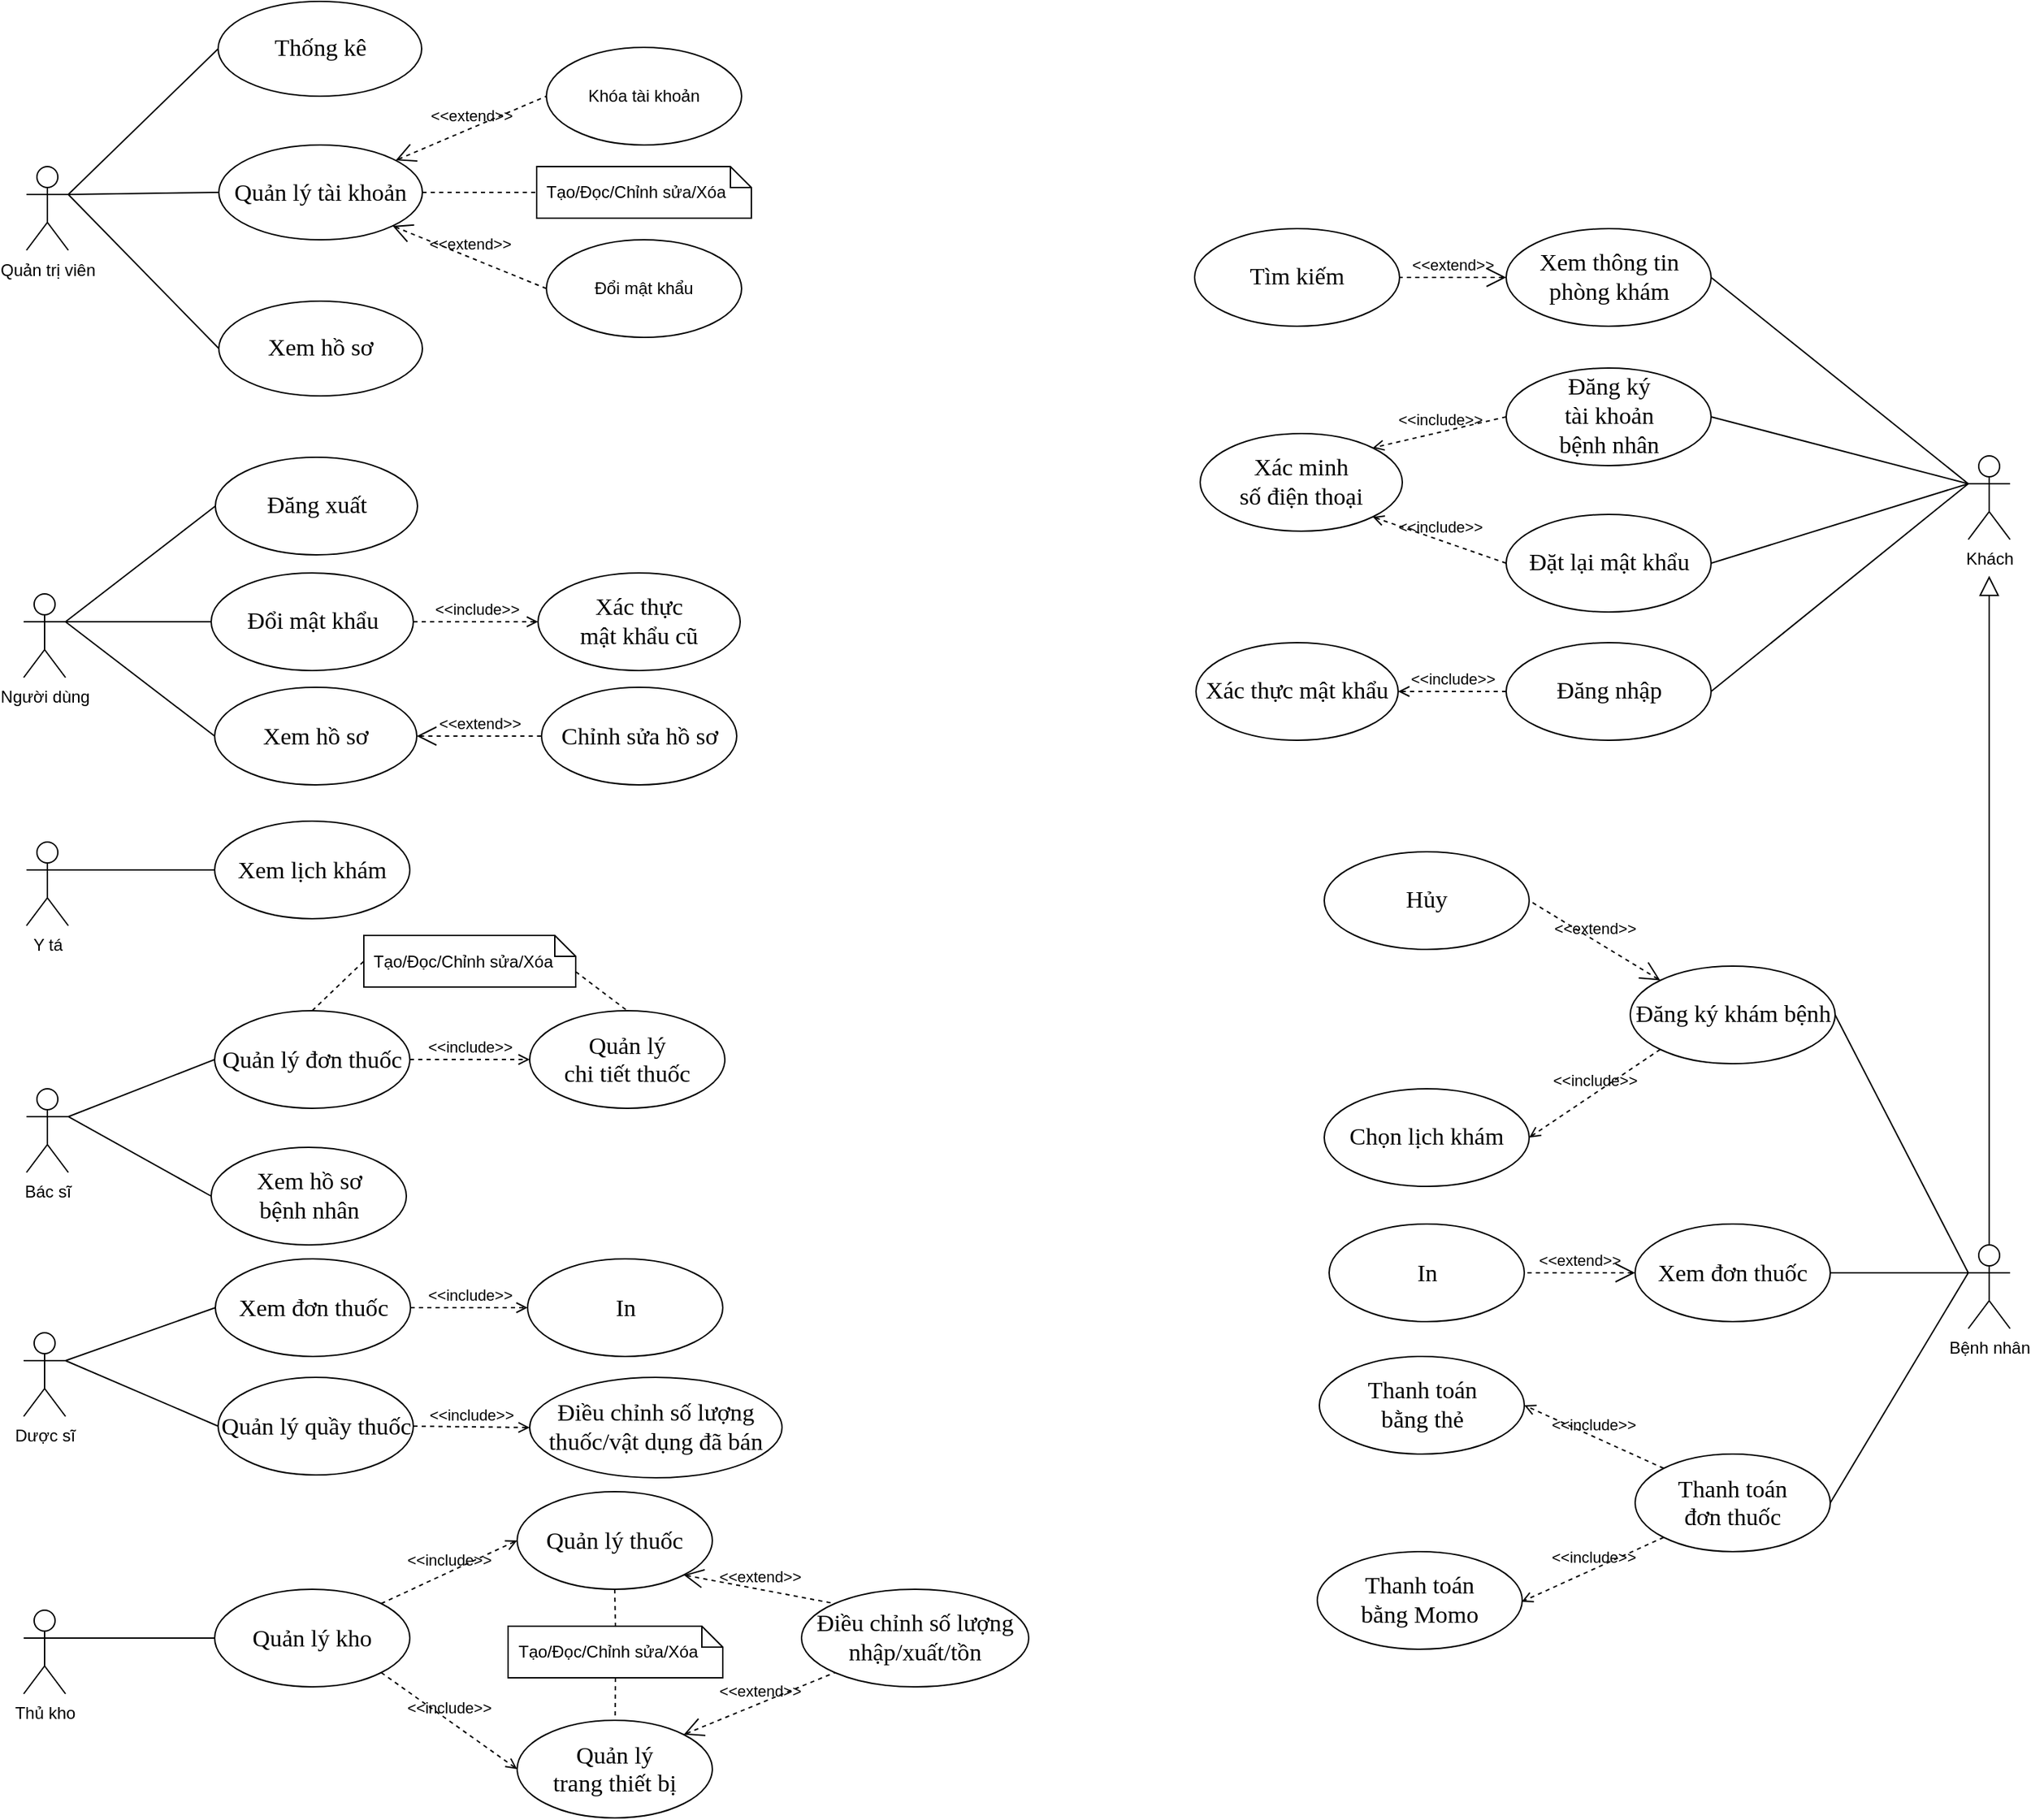 <mxfile>
    <diagram id="-ITIplBQpWQnbig9K1bM" name="ca">
        <mxGraphModel dx="800" dy="933" grid="0" gridSize="10" guides="1" tooltips="1" connect="1" arrows="1" fold="1" page="0" pageScale="1" pageWidth="850" pageHeight="1100" math="0" shadow="0">
            <root>
                <mxCell id="0"/>
                <mxCell id="1" parent="0"/>
                <mxCell id="21" value="&lt;span lang=&quot;EN-US&quot; style=&quot;font-size: 13.0pt ; line-height: 115% ; font-family: &amp;#34;times new roman&amp;#34; , serif&quot;&gt;Quản&lt;/span&gt;&lt;span style=&quot;font-size: 13.0pt ; line-height: 115% ; font-family: &amp;#34;times new roman&amp;#34; , serif&quot;&gt; lý tài khoản&lt;/span&gt;" style="ellipse;whiteSpace=wrap;html=1;" parent="1" vertex="1">
                    <mxGeometry x="202" y="-40" width="146" height="68" as="geometry"/>
                </mxCell>
                <mxCell id="22" value="Quản trị viên" style="shape=umlActor;verticalLabelPosition=bottom;verticalAlign=top;html=1;" parent="1" vertex="1">
                    <mxGeometry x="64" y="-24.5" width="30" height="60" as="geometry"/>
                </mxCell>
                <mxCell id="25" value="&lt;span style=&quot;font-size: 13.0pt ; line-height: 115% ; font-family: &amp;#34;times new roman&amp;#34; , serif&quot;&gt;Xem hồ sơ&lt;/span&gt;" style="ellipse;whiteSpace=wrap;html=1;" parent="1" vertex="1">
                    <mxGeometry x="199" y="349" width="145" height="70" as="geometry"/>
                </mxCell>
                <mxCell id="28" value="Người dùng" style="shape=umlActor;verticalLabelPosition=bottom;verticalAlign=top;html=1;" parent="1" vertex="1">
                    <mxGeometry x="62" y="282" width="30" height="60" as="geometry"/>
                </mxCell>
                <mxCell id="30" value="&lt;span style=&quot;font-size: 13.0pt ; line-height: 115% ; font-family: &amp;#34;times new roman&amp;#34; , serif&quot;&gt;Xem lịch khám&lt;/span&gt;" style="ellipse;whiteSpace=wrap;html=1;" parent="1" vertex="1">
                    <mxGeometry x="199" y="445" width="140" height="70" as="geometry"/>
                </mxCell>
                <mxCell id="32" value="Y tá" style="shape=umlActor;verticalLabelPosition=bottom;verticalAlign=top;html=1;" parent="1" vertex="1">
                    <mxGeometry x="64" y="460" width="30" height="60" as="geometry"/>
                </mxCell>
                <mxCell id="46" value="Bác sĩ" style="shape=umlActor;verticalLabelPosition=bottom;verticalAlign=top;html=1;" parent="1" vertex="1">
                    <mxGeometry x="64" y="637" width="30" height="60" as="geometry"/>
                </mxCell>
                <mxCell id="55" value="Dược sĩ" style="shape=umlActor;verticalLabelPosition=bottom;verticalAlign=top;html=1;" parent="1" vertex="1">
                    <mxGeometry x="62" y="812" width="30" height="60" as="geometry"/>
                </mxCell>
                <mxCell id="60" value="&lt;span lang=&quot;EN-US&quot; style=&quot;font-size: 13pt ; line-height: 19.933px ; font-family: &amp;#34;times new roman&amp;#34; , serif&quot;&gt;Quản&lt;/span&gt;&lt;span style=&quot;font-size: 13pt ; line-height: 19.933px ; font-family: &amp;#34;times new roman&amp;#34; , serif&quot;&gt;&amp;nbsp;lý đơn thuốc&lt;/span&gt;" style="ellipse;whiteSpace=wrap;html=1;" parent="1" vertex="1">
                    <mxGeometry x="199" y="581" width="140" height="70" as="geometry"/>
                </mxCell>
                <mxCell id="62" value="" style="edgeStyle=none;html=1;endArrow=none;verticalAlign=bottom;exitX=1;exitY=0.333;exitDx=0;exitDy=0;exitPerimeter=0;entryX=0;entryY=0.5;entryDx=0;entryDy=0;" parent="1" source="22" target="21" edge="1">
                    <mxGeometry width="160" relative="1" as="geometry">
                        <mxPoint x="95" y="34" as="sourcePoint"/>
                        <mxPoint x="375" y="139" as="targetPoint"/>
                    </mxGeometry>
                </mxCell>
                <mxCell id="63" value="" style="edgeStyle=none;html=1;endArrow=none;verticalAlign=bottom;exitX=1;exitY=0.333;exitDx=0;exitDy=0;exitPerimeter=0;entryX=0;entryY=0.5;entryDx=0;entryDy=0;" parent="1" source="28" target="25" edge="1">
                    <mxGeometry width="160" relative="1" as="geometry">
                        <mxPoint x="102" y="281" as="sourcePoint"/>
                        <mxPoint x="212" y="245" as="targetPoint"/>
                    </mxGeometry>
                </mxCell>
                <mxCell id="64" value="" style="edgeStyle=none;html=1;endArrow=none;verticalAlign=bottom;exitX=1;exitY=0.333;exitDx=0;exitDy=0;exitPerimeter=0;entryX=0;entryY=0.5;entryDx=0;entryDy=0;" parent="1" source="32" target="30" edge="1">
                    <mxGeometry width="160" relative="1" as="geometry">
                        <mxPoint x="102" y="489" as="sourcePoint"/>
                        <mxPoint x="212" y="412" as="targetPoint"/>
                    </mxGeometry>
                </mxCell>
                <mxCell id="69" value="&lt;span lang=&quot;EN-US&quot; style=&quot;font-size: 13pt ; line-height: 19.933px ; font-family: &amp;#34;times new roman&amp;#34; , serif&quot;&gt;Quản&lt;/span&gt;&lt;span style=&quot;font-size: 13pt ; line-height: 19.933px ; font-family: &amp;#34;times new roman&amp;#34; , serif&quot;&gt;&amp;nbsp;lý kho&lt;/span&gt;" style="ellipse;whiteSpace=wrap;html=1;" parent="1" vertex="1">
                    <mxGeometry x="199" y="996" width="140" height="70" as="geometry"/>
                </mxCell>
                <mxCell id="70" value="" style="edgeStyle=none;html=1;endArrow=none;verticalAlign=bottom;exitX=1;exitY=0.333;exitDx=0;exitDy=0;exitPerimeter=0;entryX=0;entryY=0.5;entryDx=0;entryDy=0;" parent="1" source="67" target="69" edge="1">
                    <mxGeometry width="160" relative="1" as="geometry">
                        <mxPoint x="102" y="931" as="sourcePoint"/>
                        <mxPoint x="212" y="702" as="targetPoint"/>
                    </mxGeometry>
                </mxCell>
                <mxCell id="67" value="Thủ kho" style="shape=umlActor;verticalLabelPosition=bottom;verticalAlign=top;html=1;" parent="1" vertex="1">
                    <mxGeometry x="62" y="1011" width="30" height="60" as="geometry"/>
                </mxCell>
                <mxCell id="84" value="" style="endArrow=none;dashed=1;html=1;entryX=0;entryY=0.5;entryDx=0;entryDy=0;entryPerimeter=0;exitX=1;exitY=0.5;exitDx=0;exitDy=0;" parent="1" source="21" target="91" edge="1">
                    <mxGeometry width="50" height="50" relative="1" as="geometry">
                        <mxPoint x="351" y="-12" as="sourcePoint"/>
                        <mxPoint x="395.0" y="-6" as="targetPoint"/>
                    </mxGeometry>
                </mxCell>
                <mxCell id="91" value="Tạo/Đọc/Chỉnh sửa/Xóa" style="shape=note;size=15;spacingLeft=5;align=left;whiteSpace=wrap;" parent="1" vertex="1">
                    <mxGeometry x="430" y="-24.5" width="154" height="37" as="geometry"/>
                </mxCell>
                <mxCell id="97" value="&lt;span style=&quot;font-size: 13.0pt ; line-height: 115% ; font-family: &amp;#34;times new roman&amp;#34; , serif&quot;&gt;Chỉnh sửa hồ sơ&lt;/span&gt;" style="ellipse;whiteSpace=wrap;html=1;" parent="1" vertex="1">
                    <mxGeometry x="433.5" y="349" width="140" height="70" as="geometry"/>
                </mxCell>
                <mxCell id="98" value="&amp;lt;&amp;lt;extend&amp;gt;&amp;gt;" style="edgeStyle=none;html=1;startArrow=open;endArrow=none;startSize=12;verticalAlign=bottom;dashed=1;labelBackgroundColor=none;exitX=1;exitY=0.5;exitDx=0;exitDy=0;entryX=0;entryY=0.5;entryDx=0;entryDy=0;" parent="1" source="25" target="97" edge="1">
                    <mxGeometry width="160" relative="1" as="geometry">
                        <mxPoint x="363" y="341" as="sourcePoint"/>
                        <mxPoint x="523" y="341" as="targetPoint"/>
                    </mxGeometry>
                </mxCell>
                <mxCell id="102" value="Bệnh nhân" style="shape=umlActor;verticalLabelPosition=bottom;verticalAlign=top;html=1;" parent="1" vertex="1">
                    <mxGeometry x="1457" y="749" width="30" height="60" as="geometry"/>
                </mxCell>
                <mxCell id="103" value="&lt;font face=&quot;times new roman, serif&quot;&gt;&lt;span style=&quot;font-size: 17.333px&quot;&gt;Đăng ký khám bệnh&lt;/span&gt;&lt;/font&gt;" style="ellipse;whiteSpace=wrap;html=1;" parent="1" vertex="1">
                    <mxGeometry x="1214.5" y="549" width="147" height="70" as="geometry"/>
                </mxCell>
                <mxCell id="105" value="" style="edgeStyle=none;html=1;endArrow=none;verticalAlign=bottom;exitX=1;exitY=0.5;exitDx=0;exitDy=0;entryX=0;entryY=0.333;entryDx=0;entryDy=0;entryPerimeter=0;" parent="1" source="103" target="102" edge="1">
                    <mxGeometry width="160" relative="1" as="geometry">
                        <mxPoint x="790.5" y="738" as="sourcePoint"/>
                        <mxPoint x="900.5" y="604" as="targetPoint"/>
                    </mxGeometry>
                </mxCell>
                <mxCell id="107" value="&lt;font face=&quot;times new roman, serif&quot;&gt;&lt;span style=&quot;font-size: 17.333px&quot;&gt;Chọn lịch khám&lt;/span&gt;&lt;/font&gt;" style="ellipse;whiteSpace=wrap;html=1;" parent="1" vertex="1">
                    <mxGeometry x="995" y="637" width="147" height="70" as="geometry"/>
                </mxCell>
                <mxCell id="108" value="&amp;lt;&amp;lt;include&amp;gt;&amp;gt;" style="edgeStyle=none;html=1;endArrow=open;verticalAlign=bottom;dashed=1;labelBackgroundColor=none;entryX=1;entryY=0.5;entryDx=0;entryDy=0;exitX=0;exitY=1;exitDx=0;exitDy=0;" parent="1" source="103" target="107" edge="1">
                    <mxGeometry width="160" relative="1" as="geometry">
                        <mxPoint x="941" y="641" as="sourcePoint"/>
                        <mxPoint x="1101" y="641" as="targetPoint"/>
                    </mxGeometry>
                </mxCell>
                <mxCell id="111" value="&lt;span style=&quot;text-align: left&quot;&gt;Khóa tài khoản&lt;/span&gt;" style="ellipse;whiteSpace=wrap;html=1;" parent="1" vertex="1">
                    <mxGeometry x="437" y="-110" width="140" height="70" as="geometry"/>
                </mxCell>
                <mxCell id="112" value="&amp;lt;&amp;lt;extend&amp;gt;&amp;gt;" style="edgeStyle=none;html=1;startArrow=open;endArrow=none;startSize=12;verticalAlign=bottom;dashed=1;labelBackgroundColor=none;entryX=0;entryY=0.5;entryDx=0;entryDy=0;" parent="1" source="21" target="111" edge="1">
                    <mxGeometry width="160" relative="1" as="geometry">
                        <mxPoint x="347" y="-5" as="sourcePoint"/>
                        <mxPoint x="523" y="31" as="targetPoint"/>
                    </mxGeometry>
                </mxCell>
                <mxCell id="119" value="&lt;span style=&quot;text-align: left&quot;&gt;Đổi mật khẩu&lt;/span&gt;" style="ellipse;whiteSpace=wrap;html=1;" parent="1" vertex="1">
                    <mxGeometry x="437" y="28" width="140" height="70" as="geometry"/>
                </mxCell>
                <mxCell id="120" value="&amp;lt;&amp;lt;extend&amp;gt;&amp;gt;" style="edgeStyle=none;html=1;startArrow=open;endArrow=none;startSize=12;verticalAlign=bottom;dashed=1;labelBackgroundColor=none;entryX=0;entryY=0.5;entryDx=0;entryDy=0;exitX=1;exitY=1;exitDx=0;exitDy=0;" parent="1" source="21" target="119" edge="1">
                    <mxGeometry width="160" relative="1" as="geometry">
                        <mxPoint x="340.848" y="-17.895" as="sourcePoint"/>
                        <mxPoint x="533" y="41" as="targetPoint"/>
                    </mxGeometry>
                </mxCell>
                <mxCell id="123" value="&lt;font face=&quot;times new roman, serif&quot;&gt;&lt;span style=&quot;font-size: 17.333px&quot;&gt;Hủy&lt;/span&gt;&lt;/font&gt;" style="ellipse;whiteSpace=wrap;html=1;" parent="1" vertex="1">
                    <mxGeometry x="995" y="467" width="147" height="70" as="geometry"/>
                </mxCell>
                <mxCell id="124" value="&amp;lt;&amp;lt;extend&amp;gt;&amp;gt;" style="edgeStyle=none;html=1;startArrow=open;endArrow=none;startSize=12;verticalAlign=bottom;dashed=1;labelBackgroundColor=none;exitX=0;exitY=0;exitDx=0;exitDy=0;entryX=1;entryY=0.5;entryDx=0;entryDy=0;" parent="1" source="103" target="123" edge="1">
                    <mxGeometry width="160" relative="1" as="geometry">
                        <mxPoint x="1003" y="440" as="sourcePoint"/>
                        <mxPoint x="1093" y="440" as="targetPoint"/>
                    </mxGeometry>
                </mxCell>
                <mxCell id="131" value="&lt;font face=&quot;times new roman, serif&quot;&gt;&lt;span style=&quot;font-size: 17.333px&quot;&gt;Đăng ký&lt;br&gt;tài khoản&lt;br&gt;bệnh nhân&lt;/span&gt;&lt;/font&gt;" style="ellipse;whiteSpace=wrap;html=1;" parent="1" vertex="1">
                    <mxGeometry x="1125.5" y="120" width="147" height="70" as="geometry"/>
                </mxCell>
                <mxCell id="132" value="Khách" style="shape=umlActor;verticalLabelPosition=bottom;verticalAlign=top;html=1;" parent="1" vertex="1">
                    <mxGeometry x="1457" y="183" width="30" height="60" as="geometry"/>
                </mxCell>
                <mxCell id="133" value="" style="edgeStyle=none;html=1;endArrow=none;verticalAlign=bottom;entryX=0;entryY=0.333;entryDx=0;entryDy=0;entryPerimeter=0;exitX=1;exitY=0.5;exitDx=0;exitDy=0;" parent="1" source="131" target="132" edge="1">
                    <mxGeometry width="160" relative="1" as="geometry">
                        <mxPoint x="1097" y="223" as="sourcePoint"/>
                        <mxPoint x="1257" y="223" as="targetPoint"/>
                    </mxGeometry>
                </mxCell>
                <mxCell id="134" value="&lt;font face=&quot;times new roman, serif&quot;&gt;&lt;span style=&quot;font-size: 17.333px&quot;&gt;Đăng nhập&lt;/span&gt;&lt;/font&gt;" style="ellipse;whiteSpace=wrap;html=1;" parent="1" vertex="1">
                    <mxGeometry x="1125.5" y="317" width="147" height="70" as="geometry"/>
                </mxCell>
                <mxCell id="138" value="" style="edgeStyle=none;html=1;endArrow=none;verticalAlign=bottom;entryX=0;entryY=0.333;entryDx=0;entryDy=0;entryPerimeter=0;exitX=1;exitY=0.5;exitDx=0;exitDy=0;" parent="1" source="134" target="132" edge="1">
                    <mxGeometry width="160" relative="1" as="geometry">
                        <mxPoint x="1282.5" y="99" as="sourcePoint"/>
                        <mxPoint x="1470" y="164" as="targetPoint"/>
                    </mxGeometry>
                </mxCell>
                <mxCell id="139" value="" style="edgeStyle=none;html=1;endArrow=block;endFill=0;endSize=12;verticalAlign=bottom;exitX=0.5;exitY=0;exitDx=0;exitDy=0;exitPerimeter=0;" parent="1" source="102" edge="1">
                    <mxGeometry width="160" relative="1" as="geometry">
                        <mxPoint x="1494" y="755" as="sourcePoint"/>
                        <mxPoint x="1472" y="269" as="targetPoint"/>
                        <Array as="points">
                            <mxPoint x="1472" y="291"/>
                        </Array>
                    </mxGeometry>
                </mxCell>
                <mxCell id="141" value="&lt;font face=&quot;times new roman, serif&quot;&gt;&lt;span style=&quot;font-size: 17.333px&quot;&gt;Đăng xuất&lt;/span&gt;&lt;/font&gt;" style="ellipse;whiteSpace=wrap;html=1;" parent="1" vertex="1">
                    <mxGeometry x="199.5" y="184" width="145" height="70" as="geometry"/>
                </mxCell>
                <mxCell id="142" value="" style="edgeStyle=none;html=1;endArrow=none;verticalAlign=bottom;exitX=1;exitY=0.333;exitDx=0;exitDy=0;exitPerimeter=0;entryX=0;entryY=0.5;entryDx=0;entryDy=0;" parent="1" source="28" target="141" edge="1">
                    <mxGeometry width="160" relative="1" as="geometry">
                        <mxPoint x="117" y="276" as="sourcePoint"/>
                        <mxPoint x="227" y="323" as="targetPoint"/>
                    </mxGeometry>
                </mxCell>
                <mxCell id="145" value="&lt;font face=&quot;times new roman, serif&quot;&gt;&lt;span style=&quot;font-size: 17.333px&quot;&gt;Xem thông tin phòng khám&lt;/span&gt;&lt;/font&gt;" style="ellipse;whiteSpace=wrap;html=1;" parent="1" vertex="1">
                    <mxGeometry x="1125.5" y="20" width="147" height="70" as="geometry"/>
                </mxCell>
                <mxCell id="147" value="" style="edgeStyle=none;html=1;endArrow=none;verticalAlign=bottom;exitX=1;exitY=0.5;exitDx=0;exitDy=0;entryX=0;entryY=0.333;entryDx=0;entryDy=0;entryPerimeter=0;" parent="1" source="145" target="132" edge="1">
                    <mxGeometry width="160" relative="1" as="geometry">
                        <mxPoint x="1282.5" y="165" as="sourcePoint"/>
                        <mxPoint x="1454" y="90" as="targetPoint"/>
                    </mxGeometry>
                </mxCell>
                <mxCell id="148" value="&lt;font face=&quot;times new roman, serif&quot;&gt;&lt;span style=&quot;font-size: 17.333px&quot;&gt;Đổi mật khẩu&lt;/span&gt;&lt;/font&gt;" style="ellipse;whiteSpace=wrap;html=1;" parent="1" vertex="1">
                    <mxGeometry x="196.5" y="267" width="145" height="70" as="geometry"/>
                </mxCell>
                <mxCell id="149" value="" style="edgeStyle=none;html=1;endArrow=none;verticalAlign=bottom;exitX=1;exitY=0.333;exitDx=0;exitDy=0;exitPerimeter=0;entryX=0;entryY=0.5;entryDx=0;entryDy=0;" parent="1" source="28" target="148" edge="1">
                    <mxGeometry width="160" relative="1" as="geometry">
                        <mxPoint x="102" y="274" as="sourcePoint"/>
                        <mxPoint x="209.5" y="229" as="targetPoint"/>
                    </mxGeometry>
                </mxCell>
                <mxCell id="150" value="&lt;font face=&quot;times new roman, serif&quot;&gt;&lt;span style=&quot;font-size: 17.333px&quot;&gt;Xác thực&lt;br&gt;mật khẩu cũ&lt;/span&gt;&lt;/font&gt;" style="ellipse;whiteSpace=wrap;html=1;" parent="1" vertex="1">
                    <mxGeometry x="431" y="267" width="145" height="70" as="geometry"/>
                </mxCell>
                <mxCell id="151" value="&amp;lt;&amp;lt;include&amp;gt;&amp;gt;" style="edgeStyle=none;html=1;endArrow=open;verticalAlign=bottom;dashed=1;labelBackgroundColor=none;exitX=1;exitY=0.5;exitDx=0;exitDy=0;entryX=0;entryY=0.5;entryDx=0;entryDy=0;" parent="1" source="148" target="150" edge="1">
                    <mxGeometry width="160" relative="1" as="geometry">
                        <mxPoint x="430.001" y="435.002" as="sourcePoint"/>
                        <mxPoint x="420" y="302" as="targetPoint"/>
                    </mxGeometry>
                </mxCell>
                <mxCell id="153" value="&lt;font face=&quot;times new roman, serif&quot;&gt;&lt;span style=&quot;font-size: 17.333px&quot;&gt;Xác thực mật khẩu&lt;/span&gt;&lt;/font&gt;" style="ellipse;whiteSpace=wrap;html=1;" parent="1" vertex="1">
                    <mxGeometry x="903" y="317" width="145" height="70" as="geometry"/>
                </mxCell>
                <mxCell id="154" value="&amp;lt;&amp;lt;include&amp;gt;&amp;gt;" style="edgeStyle=none;html=1;endArrow=open;verticalAlign=bottom;dashed=1;labelBackgroundColor=none;exitX=0;exitY=0.5;exitDx=0;exitDy=0;entryX=1;entryY=0.5;entryDx=0;entryDy=0;" parent="1" source="134" target="153" edge="1">
                    <mxGeometry width="160" relative="1" as="geometry">
                        <mxPoint x="871.5" y="-28" as="sourcePoint"/>
                        <mxPoint x="961.0" y="-28" as="targetPoint"/>
                    </mxGeometry>
                </mxCell>
                <mxCell id="157" value="&lt;span lang=&quot;EN-US&quot; style=&quot;font-size: 13.0pt ; line-height: 115% ; font-family: &amp;#34;times new roman&amp;#34; , serif&quot;&gt;Quản&lt;/span&gt;&lt;span style=&quot;font-size: 13.0pt ; line-height: 115% ; font-family: &amp;#34;times new roman&amp;#34; , serif&quot;&gt; lý thuốc&lt;/span&gt;" style="ellipse;whiteSpace=wrap;html=1;" parent="1" vertex="1">
                    <mxGeometry x="416" y="926" width="140" height="70" as="geometry"/>
                </mxCell>
                <mxCell id="158" value="&amp;lt;&amp;lt;include&amp;gt;&amp;gt;" style="edgeStyle=none;html=1;endArrow=open;verticalAlign=bottom;dashed=1;labelBackgroundColor=none;entryX=0;entryY=0.5;entryDx=0;entryDy=0;exitX=1;exitY=0;exitDx=0;exitDy=0;" parent="1" source="69" target="157" edge="1">
                    <mxGeometry width="160" relative="1" as="geometry">
                        <mxPoint x="764.721" y="1060.602" as="sourcePoint"/>
                        <mxPoint x="685.5" y="1106" as="targetPoint"/>
                    </mxGeometry>
                </mxCell>
                <mxCell id="161" value="&lt;span style=&quot;font-family: &amp;#34;times new roman&amp;#34; , serif ; font-size: 17.333px&quot;&gt;Điều chỉnh số lượng nhập/xuất/tồn&lt;/span&gt;" style="ellipse;whiteSpace=wrap;html=1;" parent="1" vertex="1">
                    <mxGeometry x="620" y="996" width="163" height="70" as="geometry"/>
                </mxCell>
                <mxCell id="162" value="&amp;lt;&amp;lt;extend&amp;gt;&amp;gt;" style="edgeStyle=none;html=1;startArrow=open;endArrow=none;startSize=12;verticalAlign=bottom;dashed=1;labelBackgroundColor=none;entryX=0;entryY=0;entryDx=0;entryDy=0;exitX=1;exitY=1;exitDx=0;exitDy=0;" parent="1" source="157" target="161" edge="1">
                    <mxGeometry width="160" relative="1" as="geometry">
                        <mxPoint x="536" y="1036" as="sourcePoint"/>
                        <mxPoint x="557" y="1075" as="targetPoint"/>
                    </mxGeometry>
                </mxCell>
                <mxCell id="166" value="&amp;lt;&amp;lt;include&amp;gt;&amp;gt;" style="edgeStyle=none;html=1;endArrow=open;verticalAlign=bottom;dashed=1;labelBackgroundColor=none;exitX=1;exitY=1;exitDx=0;exitDy=0;entryX=0;entryY=0.5;entryDx=0;entryDy=0;" parent="1" source="69" target="173" edge="1">
                    <mxGeometry width="160" relative="1" as="geometry">
                        <mxPoint x="339" y="1027" as="sourcePoint"/>
                        <mxPoint x="395" y="1144" as="targetPoint"/>
                    </mxGeometry>
                </mxCell>
                <mxCell id="167" value="&amp;lt;&amp;lt;extend&amp;gt;&amp;gt;" style="edgeStyle=none;html=1;startArrow=open;endArrow=none;startSize=12;verticalAlign=bottom;dashed=1;labelBackgroundColor=none;entryX=0;entryY=1;entryDx=0;entryDy=0;exitX=1;exitY=0;exitDx=0;exitDy=0;" parent="1" source="173" target="161" edge="1">
                    <mxGeometry width="160" relative="1" as="geometry">
                        <mxPoint x="572" y="1125" as="sourcePoint"/>
                        <mxPoint x="596" y="1055" as="targetPoint"/>
                    </mxGeometry>
                </mxCell>
                <mxCell id="168" value="Tạo/Đọc/Chỉnh sửa/Xóa" style="shape=note;size=15;spacingLeft=5;align=left;whiteSpace=wrap;" parent="1" vertex="1">
                    <mxGeometry x="409.5" y="1022.5" width="154" height="37" as="geometry"/>
                </mxCell>
                <mxCell id="169" value="" style="endArrow=none;dashed=1;html=1;entryX=0.5;entryY=0;entryDx=0;entryDy=0;entryPerimeter=0;exitX=0.5;exitY=1;exitDx=0;exitDy=0;" parent="1" source="157" target="168" edge="1">
                    <mxGeometry width="50" height="50" relative="1" as="geometry">
                        <mxPoint x="344.5" y="1034.5" as="sourcePoint"/>
                        <mxPoint x="426.5" y="957.5" as="targetPoint"/>
                    </mxGeometry>
                </mxCell>
                <mxCell id="170" value="" style="endArrow=none;dashed=1;html=1;entryX=0.5;entryY=0;entryDx=0;entryDy=0;exitX=0.5;exitY=1;exitDx=0;exitDy=0;exitPerimeter=0;" parent="1" source="168" edge="1">
                    <mxGeometry width="50" height="50" relative="1" as="geometry">
                        <mxPoint x="354.5" y="1044.5" as="sourcePoint"/>
                        <mxPoint x="486.25" y="1091" as="targetPoint"/>
                    </mxGeometry>
                </mxCell>
                <mxCell id="171" value="&lt;font face=&quot;times new roman, serif&quot;&gt;&lt;span style=&quot;font-size: 17.333px&quot;&gt;Xác minh&lt;br&gt;số điện thoại&lt;/span&gt;&lt;/font&gt;" style="ellipse;whiteSpace=wrap;html=1;" parent="1" vertex="1">
                    <mxGeometry x="906" y="167" width="145" height="70" as="geometry"/>
                </mxCell>
                <mxCell id="172" value="&amp;lt;&amp;lt;include&amp;gt;&amp;gt;" style="edgeStyle=none;html=1;endArrow=open;verticalAlign=bottom;dashed=1;labelBackgroundColor=none;exitX=0;exitY=0.5;exitDx=0;exitDy=0;entryX=1;entryY=0;entryDx=0;entryDy=0;" parent="1" source="131" target="171" edge="1">
                    <mxGeometry width="160" relative="1" as="geometry">
                        <mxPoint x="1135.5" y="262" as="sourcePoint"/>
                        <mxPoint x="1058" y="262" as="targetPoint"/>
                    </mxGeometry>
                </mxCell>
                <mxCell id="173" value="&lt;span lang=&quot;EN-US&quot; style=&quot;font-size: 13pt ; line-height: 19.933px ; font-family: &amp;#34;times new roman&amp;#34; , serif&quot;&gt;Quản&lt;/span&gt;&lt;span style=&quot;font-size: 13pt ; line-height: 19.933px ; font-family: &amp;#34;times new roman&amp;#34; , serif&quot;&gt;&amp;nbsp;lý&lt;br&gt;trang thiết bị&lt;/span&gt;" style="ellipse;whiteSpace=wrap;html=1;" parent="1" vertex="1">
                    <mxGeometry x="416" y="1090" width="140" height="70" as="geometry"/>
                </mxCell>
                <mxCell id="178" value="" style="edgeStyle=none;html=1;endArrow=none;verticalAlign=bottom;exitX=1;exitY=0.333;exitDx=0;exitDy=0;exitPerimeter=0;entryX=0;entryY=0.5;entryDx=0;entryDy=0;" parent="1" source="46" target="60" edge="1">
                    <mxGeometry width="160" relative="1" as="geometry">
                        <mxPoint x="102" y="830" as="sourcePoint"/>
                        <mxPoint x="196" y="647" as="targetPoint"/>
                    </mxGeometry>
                </mxCell>
                <mxCell id="179" value="Tạo/Đọc/Chỉnh sửa/Xóa" style="shape=note;size=15;spacingLeft=5;align=left;whiteSpace=wrap;" parent="1" vertex="1">
                    <mxGeometry x="306" y="527" width="152" height="37" as="geometry"/>
                </mxCell>
                <mxCell id="181" value="" style="endArrow=none;dashed=1;html=1;entryX=0;entryY=0.5;entryDx=0;entryDy=0;entryPerimeter=0;exitX=0.5;exitY=0;exitDx=0;exitDy=0;" parent="1" source="60" target="179" edge="1">
                    <mxGeometry width="50" height="50" relative="1" as="geometry">
                        <mxPoint x="496" y="795" as="sourcePoint"/>
                        <mxPoint x="496.5" y="821.5" as="targetPoint"/>
                    </mxGeometry>
                </mxCell>
                <mxCell id="183" value="&lt;span lang=&quot;EN-US&quot; style=&quot;font-size: 13pt ; line-height: 19.933px ; font-family: &amp;#34;times new roman&amp;#34; , serif&quot;&gt;Quản&lt;/span&gt;&lt;span style=&quot;font-size: 13pt ; line-height: 19.933px ; font-family: &amp;#34;times new roman&amp;#34; , serif&quot;&gt;&amp;nbsp;lý&lt;br&gt;chi tiết thuốc&lt;/span&gt;" style="ellipse;whiteSpace=wrap;html=1;" parent="1" vertex="1">
                    <mxGeometry x="425" y="581" width="140" height="70" as="geometry"/>
                </mxCell>
                <mxCell id="184" value="&amp;lt;&amp;lt;include&amp;gt;&amp;gt;" style="edgeStyle=none;html=1;endArrow=open;verticalAlign=bottom;dashed=1;labelBackgroundColor=none;entryX=0;entryY=0.5;entryDx=0;entryDy=0;exitX=1;exitY=0.5;exitDx=0;exitDy=0;" parent="1" source="60" target="183" edge="1">
                    <mxGeometry width="160" relative="1" as="geometry">
                        <mxPoint x="361" y="623" as="sourcePoint"/>
                        <mxPoint x="426" y="760" as="targetPoint"/>
                    </mxGeometry>
                </mxCell>
                <mxCell id="186" value="" style="endArrow=none;dashed=1;html=1;entryX=0.5;entryY=0;entryDx=0;entryDy=0;exitX=0;exitY=0;exitDx=152;exitDy=26;exitPerimeter=0;" parent="1" source="179" target="183" edge="1">
                    <mxGeometry width="50" height="50" relative="1" as="geometry">
                        <mxPoint x="279" y="591" as="sourcePoint"/>
                        <mxPoint x="329" y="540.5" as="targetPoint"/>
                    </mxGeometry>
                </mxCell>
                <mxCell id="187" value="&lt;span style=&quot;font-size: 13pt ; line-height: 19.933px ; font-family: &amp;#34;times new roman&amp;#34; , serif&quot;&gt;Xem đơn thuốc&lt;/span&gt;" style="ellipse;whiteSpace=wrap;html=1;" parent="1" vertex="1">
                    <mxGeometry x="199.5" y="759" width="140" height="70" as="geometry"/>
                </mxCell>
                <mxCell id="188" value="" style="edgeStyle=none;html=1;endArrow=none;verticalAlign=bottom;exitX=1;exitY=0.333;exitDx=0;exitDy=0;exitPerimeter=0;entryX=0;entryY=0.5;entryDx=0;entryDy=0;" parent="1" source="55" target="187" edge="1">
                    <mxGeometry width="160" relative="1" as="geometry">
                        <mxPoint x="102" y="709" as="sourcePoint"/>
                        <mxPoint x="209.0" y="710" as="targetPoint"/>
                    </mxGeometry>
                </mxCell>
                <mxCell id="192" value="&lt;span style=&quot;font-size: 13pt ; line-height: 19.933px ; font-family: &amp;#34;times new roman&amp;#34; , serif&quot;&gt;Xem đơn thuốc&lt;/span&gt;" style="ellipse;whiteSpace=wrap;html=1;" parent="1" vertex="1">
                    <mxGeometry x="1218" y="734" width="140" height="70" as="geometry"/>
                </mxCell>
                <mxCell id="193" value="" style="edgeStyle=none;html=1;endArrow=none;verticalAlign=bottom;exitX=1;exitY=0.5;exitDx=0;exitDy=0;entryX=0;entryY=0.333;entryDx=0;entryDy=0;entryPerimeter=0;" parent="1" source="192" target="102" edge="1">
                    <mxGeometry width="160" relative="1" as="geometry">
                        <mxPoint x="1410.5" y="599" as="sourcePoint"/>
                        <mxPoint x="1470" y="598" as="targetPoint"/>
                    </mxGeometry>
                </mxCell>
                <mxCell id="194" value="&lt;span style=&quot;font-size: 13pt ; line-height: 19.933px ; font-family: &amp;#34;times new roman&amp;#34; , serif&quot;&gt;In&lt;/span&gt;" style="ellipse;whiteSpace=wrap;html=1;" parent="1" vertex="1">
                    <mxGeometry x="998.5" y="734" width="140" height="70" as="geometry"/>
                </mxCell>
                <mxCell id="195" value="&amp;lt;&amp;lt;extend&amp;gt;&amp;gt;" style="edgeStyle=none;html=1;startArrow=open;endArrow=none;startSize=12;verticalAlign=bottom;dashed=1;labelBackgroundColor=none;exitX=0;exitY=0.5;exitDx=0;exitDy=0;entryX=1;entryY=0.5;entryDx=0;entryDy=0;" parent="1" source="192" target="194" edge="1">
                    <mxGeometry width="160" relative="1" as="geometry">
                        <mxPoint x="1242.705" y="574.167" as="sourcePoint"/>
                        <mxPoint x="1166.5" y="529" as="targetPoint"/>
                    </mxGeometry>
                </mxCell>
                <mxCell id="198" value="&lt;span style=&quot;font-size: 13pt ; line-height: 19.933px ; font-family: &amp;#34;times new roman&amp;#34; , serif&quot;&gt;In&lt;/span&gt;" style="ellipse;whiteSpace=wrap;html=1;" parent="1" vertex="1">
                    <mxGeometry x="423.5" y="759" width="140" height="70" as="geometry"/>
                </mxCell>
                <mxCell id="203" value="&lt;span style=&quot;font-size: 13pt ; line-height: 19.933px ; font-family: &amp;#34;times new roman&amp;#34; , serif&quot;&gt;Thanh toán&lt;br&gt;đơn thuốc&lt;/span&gt;" style="ellipse;whiteSpace=wrap;html=1;" parent="1" vertex="1">
                    <mxGeometry x="1218" y="899" width="140" height="70" as="geometry"/>
                </mxCell>
                <mxCell id="205" value="" style="edgeStyle=none;html=1;endArrow=none;verticalAlign=bottom;exitX=1;exitY=0.5;exitDx=0;exitDy=0;entryX=0;entryY=0.333;entryDx=0;entryDy=0;entryPerimeter=0;" parent="1" source="203" target="102" edge="1">
                    <mxGeometry width="160" relative="1" as="geometry">
                        <mxPoint x="1371.5" y="594" as="sourcePoint"/>
                        <mxPoint x="1420" y="819" as="targetPoint"/>
                    </mxGeometry>
                </mxCell>
                <mxCell id="206" value="&lt;font face=&quot;times new roman, serif&quot;&gt;&lt;span style=&quot;font-size: 17.333px&quot;&gt;Thanh toán&lt;br&gt;bằng thẻ&lt;/span&gt;&lt;/font&gt;" style="ellipse;whiteSpace=wrap;html=1;" parent="1" vertex="1">
                    <mxGeometry x="991.5" y="829" width="147" height="70" as="geometry"/>
                </mxCell>
                <mxCell id="210" value="&amp;lt;&amp;lt;include&amp;gt;&amp;gt;" style="edgeStyle=none;html=1;endArrow=open;verticalAlign=bottom;dashed=1;labelBackgroundColor=none;exitX=0;exitY=0;exitDx=0;exitDy=0;entryX=1;entryY=0.5;entryDx=0;entryDy=0;" parent="1" source="203" target="206" edge="1">
                    <mxGeometry width="160" relative="1" as="geometry">
                        <mxPoint x="1246.205" y="618.833" as="sourcePoint"/>
                        <mxPoint x="1153" y="985" as="targetPoint"/>
                    </mxGeometry>
                </mxCell>
                <mxCell id="211" value="&lt;font face=&quot;times new roman, serif&quot;&gt;&lt;span style=&quot;font-size: 17.333px&quot;&gt;Thanh toán&lt;br&gt;bằng Momo&lt;/span&gt;&lt;/font&gt;" style="ellipse;whiteSpace=wrap;html=1;" parent="1" vertex="1">
                    <mxGeometry x="990" y="969" width="147" height="70" as="geometry"/>
                </mxCell>
                <mxCell id="212" value="&amp;lt;&amp;lt;include&amp;gt;&amp;gt;" style="edgeStyle=none;html=1;endArrow=open;verticalAlign=bottom;dashed=1;labelBackgroundColor=none;exitX=0;exitY=1;exitDx=0;exitDy=0;entryX=0.997;entryY=0.514;entryDx=0;entryDy=0;entryPerimeter=0;" parent="1" source="203" target="211" edge="1">
                    <mxGeometry width="160" relative="1" as="geometry">
                        <mxPoint x="1228" y="944" as="sourcePoint"/>
                        <mxPoint x="1148.5" y="899" as="targetPoint"/>
                    </mxGeometry>
                </mxCell>
                <mxCell id="213" value="&amp;lt;&amp;lt;include&amp;gt;&amp;gt;" style="edgeStyle=none;html=1;endArrow=open;verticalAlign=bottom;dashed=1;labelBackgroundColor=none;entryX=0;entryY=0.5;entryDx=0;entryDy=0;exitX=1;exitY=0.5;exitDx=0;exitDy=0;" parent="1" source="187" target="198" edge="1">
                    <mxGeometry width="160" relative="1" as="geometry">
                        <mxPoint x="349" y="710" as="sourcePoint"/>
                        <mxPoint x="435" y="710" as="targetPoint"/>
                    </mxGeometry>
                </mxCell>
                <mxCell id="214" value="&lt;font face=&quot;times new roman, serif&quot;&gt;&lt;span style=&quot;font-size: 17.333px&quot;&gt;Đặt lại mật khẩu&lt;/span&gt;&lt;/font&gt;" style="ellipse;whiteSpace=wrap;html=1;" parent="1" vertex="1">
                    <mxGeometry x="1125.5" y="225" width="147" height="70" as="geometry"/>
                </mxCell>
                <mxCell id="217" value="" style="edgeStyle=none;html=1;endArrow=none;verticalAlign=bottom;entryX=0;entryY=0.333;entryDx=0;entryDy=0;entryPerimeter=0;exitX=1;exitY=0.5;exitDx=0;exitDy=0;" parent="1" source="214" target="132" edge="1">
                    <mxGeometry width="160" relative="1" as="geometry">
                        <mxPoint x="1282.5" y="262" as="sourcePoint"/>
                        <mxPoint x="1470" y="164" as="targetPoint"/>
                    </mxGeometry>
                </mxCell>
                <mxCell id="218" value="&amp;lt;&amp;lt;include&amp;gt;&amp;gt;" style="edgeStyle=none;html=1;endArrow=open;verticalAlign=bottom;dashed=1;labelBackgroundColor=none;exitX=0;exitY=0.5;exitDx=0;exitDy=0;entryX=1;entryY=1;entryDx=0;entryDy=0;" parent="1" source="214" target="171" edge="1">
                    <mxGeometry width="160" relative="1" as="geometry">
                        <mxPoint x="1135.5" y="165" as="sourcePoint"/>
                        <mxPoint x="1061" y="266" as="targetPoint"/>
                    </mxGeometry>
                </mxCell>
                <mxCell id="219" value="&lt;font face=&quot;times new roman, serif&quot;&gt;&lt;span style=&quot;font-size: 17.333px&quot;&gt;Xem hồ sơ&lt;br&gt;bệnh nhân&lt;/span&gt;&lt;/font&gt;" style="ellipse;whiteSpace=wrap;html=1;" parent="1" vertex="1">
                    <mxGeometry x="196.5" y="679" width="140" height="70" as="geometry"/>
                </mxCell>
                <mxCell id="221" value="" style="edgeStyle=none;html=1;endArrow=none;verticalAlign=bottom;entryX=0;entryY=0.5;entryDx=0;entryDy=0;exitX=1;exitY=0.333;exitDx=0;exitDy=0;exitPerimeter=0;" parent="1" source="46" target="219" edge="1">
                    <mxGeometry width="160" relative="1" as="geometry">
                        <mxPoint x="102" y="648" as="sourcePoint"/>
                        <mxPoint x="209" y="626" as="targetPoint"/>
                    </mxGeometry>
                </mxCell>
                <mxCell id="224" value="&lt;span style=&quot;font-family: &amp;#34;times new roman&amp;#34; , serif ; font-size: 17.333px&quot;&gt;Xem hồ sơ&lt;/span&gt;" style="ellipse;whiteSpace=wrap;html=1;" parent="1" vertex="1">
                    <mxGeometry x="202" y="72" width="146" height="68" as="geometry"/>
                </mxCell>
                <mxCell id="225" value="" style="edgeStyle=none;html=1;endArrow=none;verticalAlign=bottom;entryX=0;entryY=0.5;entryDx=0;entryDy=0;exitX=1;exitY=0.333;exitDx=0;exitDy=0;exitPerimeter=0;" parent="1" source="22" target="224" edge="1">
                    <mxGeometry width="160" relative="1" as="geometry">
                        <mxPoint x="109" y="62" as="sourcePoint"/>
                        <mxPoint x="212.0" y="4.0" as="targetPoint"/>
                    </mxGeometry>
                </mxCell>
                <mxCell id="226" value="&lt;span style=&quot;font-size: 13pt ; line-height: 19.933px ; font-family: &amp;#34;times new roman&amp;#34; , serif&quot;&gt;Quản lý quầy thuốc&lt;/span&gt;" style="ellipse;whiteSpace=wrap;html=1;" parent="1" vertex="1">
                    <mxGeometry x="201.5" y="844" width="140" height="70" as="geometry"/>
                </mxCell>
                <mxCell id="228" value="" style="edgeStyle=none;html=1;endArrow=none;verticalAlign=bottom;exitX=1;exitY=0.333;exitDx=0;exitDy=0;exitPerimeter=0;entryX=0;entryY=0.5;entryDx=0;entryDy=0;" parent="1" source="55" target="226" edge="1">
                    <mxGeometry width="160" relative="1" as="geometry">
                        <mxPoint x="102" y="842" as="sourcePoint"/>
                        <mxPoint x="209.5" y="804" as="targetPoint"/>
                    </mxGeometry>
                </mxCell>
                <mxCell id="230" value="&lt;span style=&quot;font-family: &amp;#34;times new roman&amp;#34; , serif ; font-size: 17.333px&quot;&gt;Điều chỉnh số lượng thuốc/vật dụng đã bán&lt;/span&gt;" style="ellipse;whiteSpace=wrap;html=1;" parent="1" vertex="1">
                    <mxGeometry x="425" y="844" width="181" height="72" as="geometry"/>
                </mxCell>
                <mxCell id="231" value="&amp;lt;&amp;lt;include&amp;gt;&amp;gt;" style="edgeStyle=none;html=1;endArrow=open;verticalAlign=bottom;dashed=1;labelBackgroundColor=none;entryX=0;entryY=0.5;entryDx=0;entryDy=0;exitX=1;exitY=0.5;exitDx=0;exitDy=0;" parent="1" source="226" target="230" edge="1">
                    <mxGeometry width="160" relative="1" as="geometry">
                        <mxPoint x="349.5" y="804" as="sourcePoint"/>
                        <mxPoint x="433.5" y="804" as="targetPoint"/>
                    </mxGeometry>
                </mxCell>
                <mxCell id="232" value="&lt;font face=&quot;times new roman, serif&quot;&gt;&lt;span style=&quot;font-size: 17.333px&quot;&gt;Thống kê&lt;/span&gt;&lt;/font&gt;" style="ellipse;whiteSpace=wrap;html=1;" parent="1" vertex="1">
                    <mxGeometry x="201.5" y="-143" width="146" height="68" as="geometry"/>
                </mxCell>
                <mxCell id="233" value="" style="edgeStyle=none;html=1;endArrow=none;verticalAlign=bottom;entryX=0;entryY=0.5;entryDx=0;entryDy=0;exitX=1;exitY=0.333;exitDx=0;exitDy=0;exitPerimeter=0;" parent="1" source="22" target="232" edge="1">
                    <mxGeometry width="160" relative="1" as="geometry">
                        <mxPoint x="104" y="21" as="sourcePoint"/>
                        <mxPoint x="212" y="4" as="targetPoint"/>
                    </mxGeometry>
                </mxCell>
                <mxCell id="234" value="&lt;font face=&quot;times new roman, serif&quot;&gt;&lt;span style=&quot;font-size: 17.333px&quot;&gt;Tìm kiếm&lt;/span&gt;&lt;/font&gt;" style="ellipse;whiteSpace=wrap;html=1;" vertex="1" parent="1">
                    <mxGeometry x="902" y="20" width="147" height="70" as="geometry"/>
                </mxCell>
                <mxCell id="235" value="&amp;lt;&amp;lt;extend&amp;gt;&amp;gt;" style="edgeStyle=none;html=1;startArrow=open;endArrow=none;startSize=12;verticalAlign=bottom;dashed=1;labelBackgroundColor=none;exitX=0;exitY=0.5;exitDx=0;exitDy=0;entryX=1;entryY=0.5;entryDx=0;entryDy=0;" edge="1" parent="1" source="145" target="234">
                    <mxGeometry width="160" relative="1" as="geometry">
                        <mxPoint x="1245.721" y="569.398" as="sourcePoint"/>
                        <mxPoint x="1152.0" y="512" as="targetPoint"/>
                    </mxGeometry>
                </mxCell>
            </root>
        </mxGraphModel>
    </diagram>
</mxfile>
